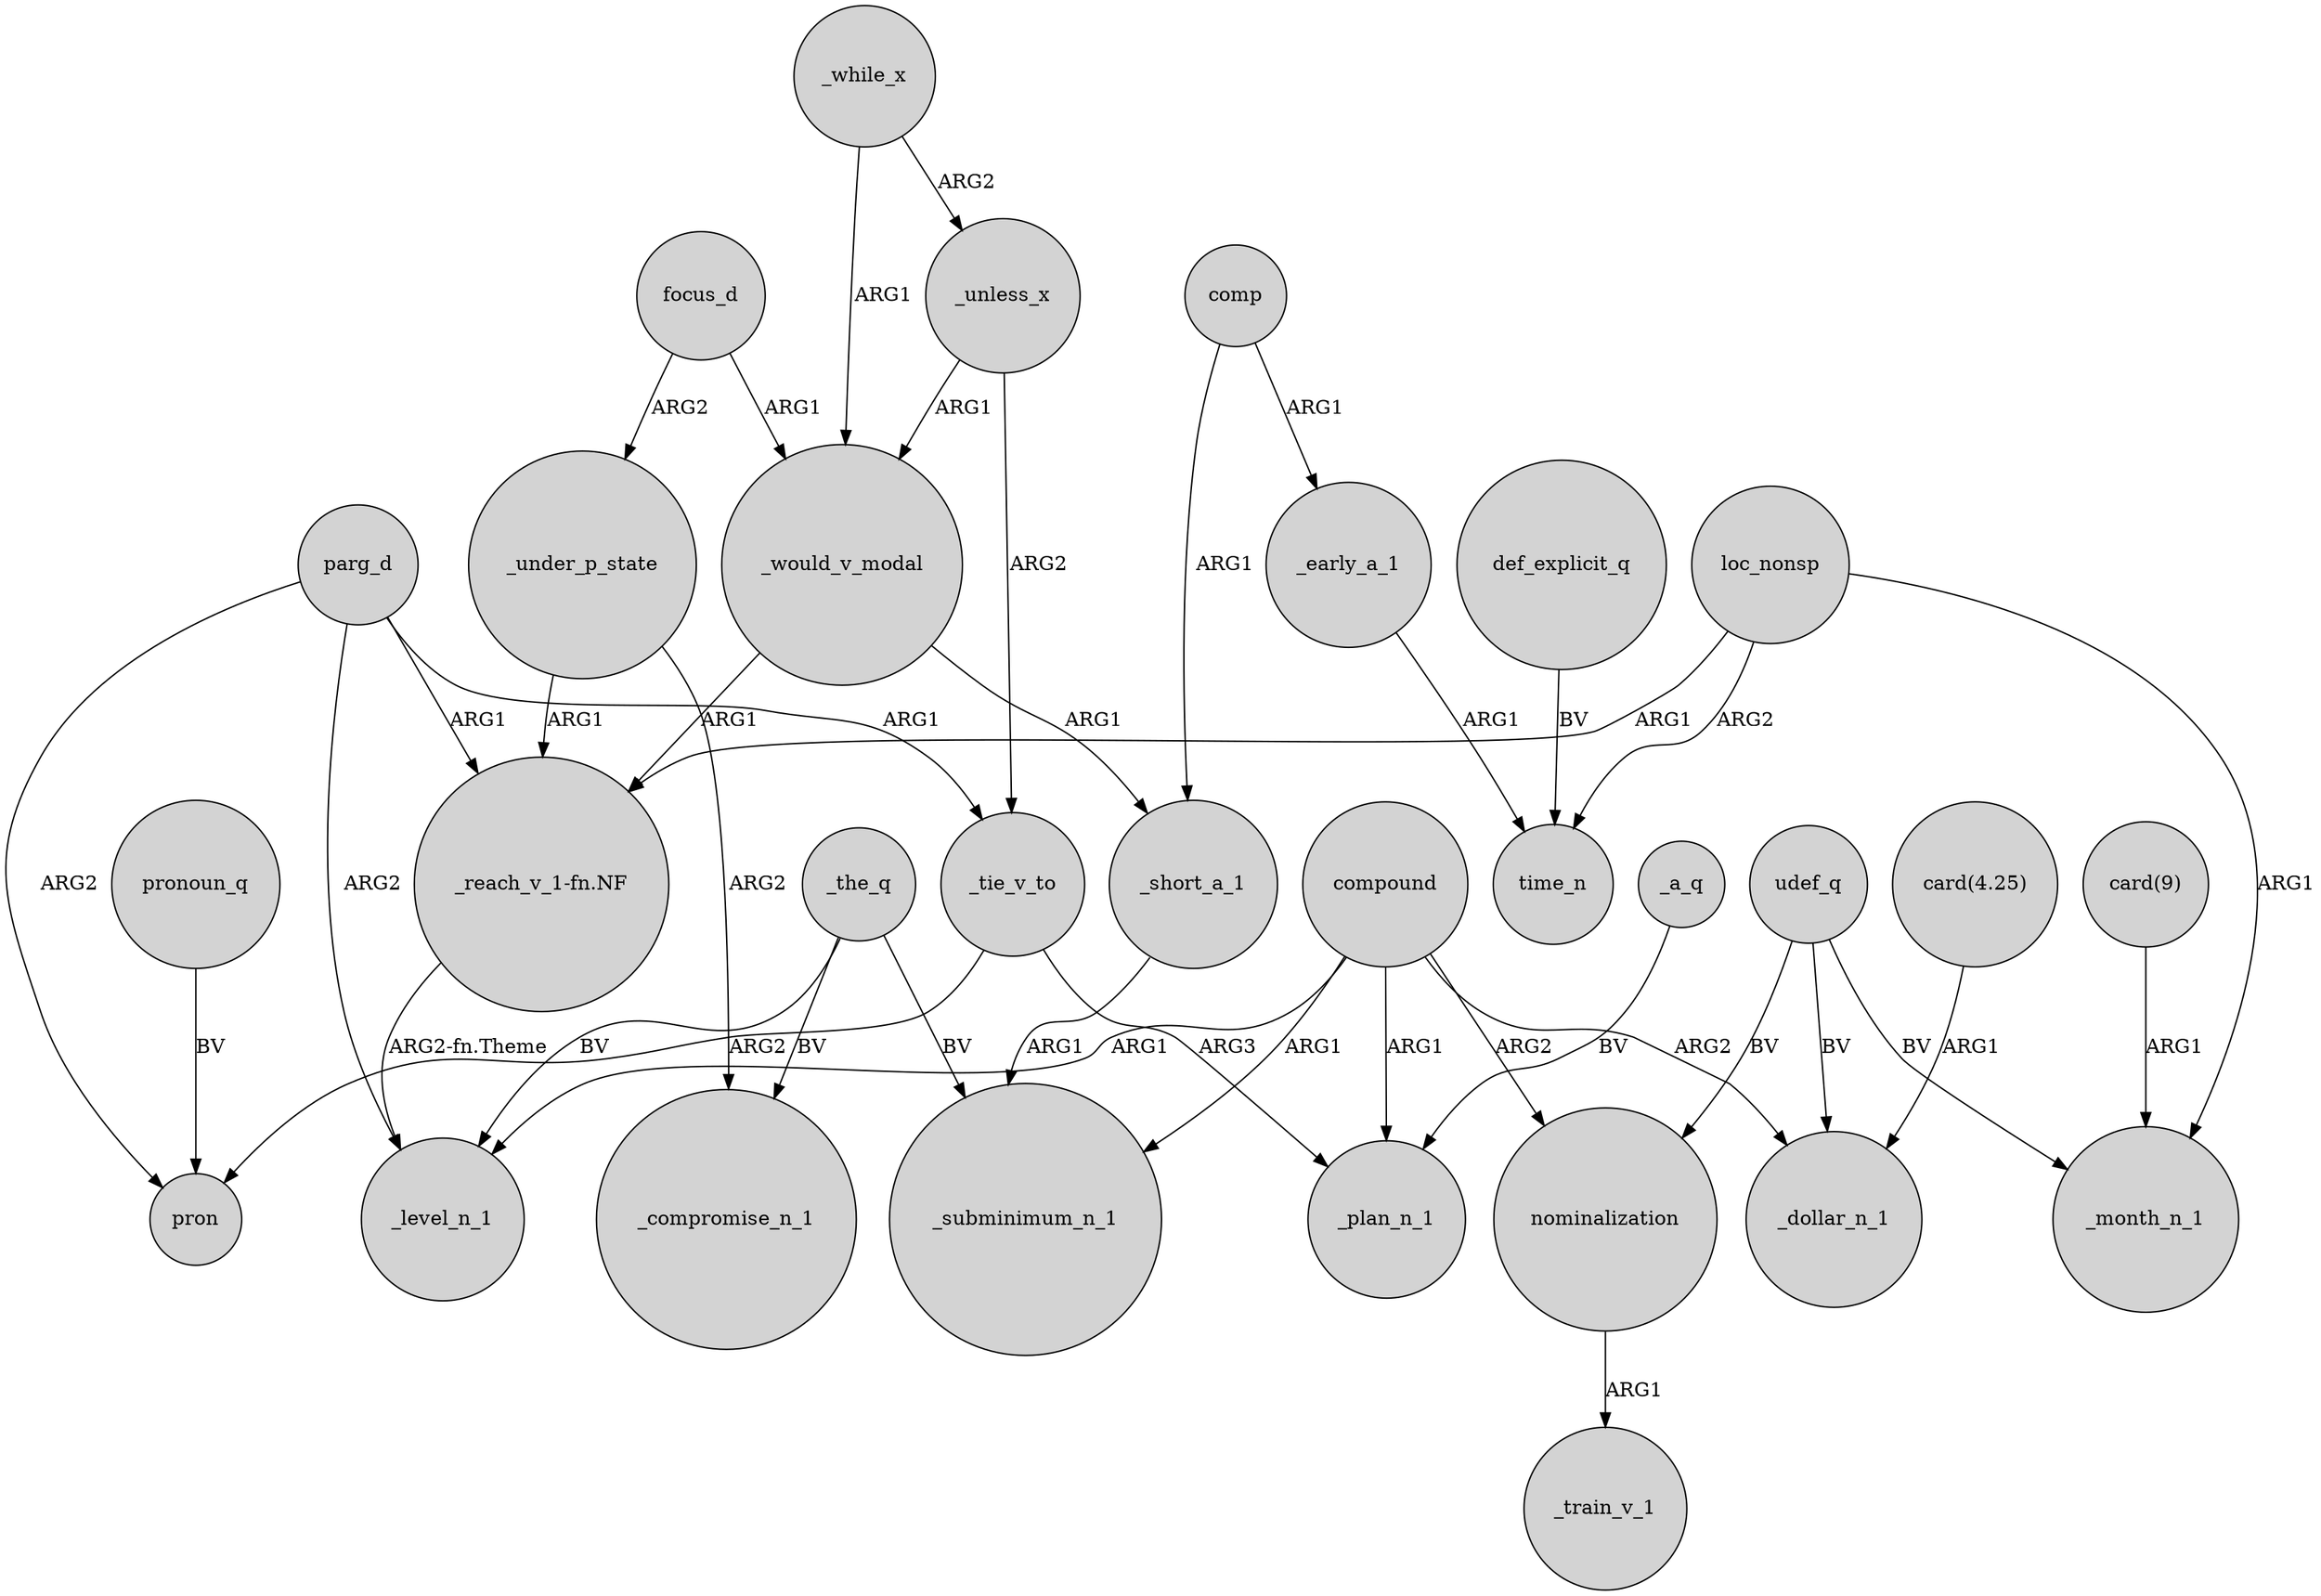 digraph {
	node [shape=circle style=filled]
	_the_q -> _compromise_n_1 [label=BV]
	_the_q -> _subminimum_n_1 [label=BV]
	parg_d -> _level_n_1 [label=ARG2]
	_while_x -> _would_v_modal [label=ARG1]
	def_explicit_q -> time_n [label=BV]
	comp -> _short_a_1 [label=ARG1]
	loc_nonsp -> _month_n_1 [label=ARG1]
	compound -> _plan_n_1 [label=ARG1]
	_would_v_modal -> "_reach_v_1-fn.NF" [label=ARG1]
	compound -> nominalization [label=ARG2]
	_the_q -> _level_n_1 [label=BV]
	udef_q -> _month_n_1 [label=BV]
	loc_nonsp -> time_n [label=ARG2]
	parg_d -> pron [label=ARG2]
	loc_nonsp -> "_reach_v_1-fn.NF" [label=ARG1]
	parg_d -> "_reach_v_1-fn.NF" [label=ARG1]
	pronoun_q -> pron [label=BV]
	_tie_v_to -> pron [label=ARG2]
	parg_d -> _tie_v_to [label=ARG1]
	"_reach_v_1-fn.NF" -> _level_n_1 [label="ARG2-fn.Theme"]
	"card(9)" -> _month_n_1 [label=ARG1]
	_while_x -> _unless_x [label=ARG2]
	compound -> _subminimum_n_1 [label=ARG1]
	_under_p_state -> "_reach_v_1-fn.NF" [label=ARG1]
	"card(4.25)" -> _dollar_n_1 [label=ARG1]
	_would_v_modal -> _short_a_1 [label=ARG1]
	nominalization -> _train_v_1 [label=ARG1]
	udef_q -> nominalization [label=BV]
	_under_p_state -> _compromise_n_1 [label=ARG2]
	_a_q -> _plan_n_1 [label=BV]
	_early_a_1 -> time_n [label=ARG1]
	_tie_v_to -> _plan_n_1 [label=ARG3]
	_unless_x -> _would_v_modal [label=ARG1]
	compound -> _level_n_1 [label=ARG1]
	compound -> _dollar_n_1 [label=ARG2]
	_unless_x -> _tie_v_to [label=ARG2]
	focus_d -> _under_p_state [label=ARG2]
	comp -> _early_a_1 [label=ARG1]
	_short_a_1 -> _subminimum_n_1 [label=ARG1]
	udef_q -> _dollar_n_1 [label=BV]
	focus_d -> _would_v_modal [label=ARG1]
}
